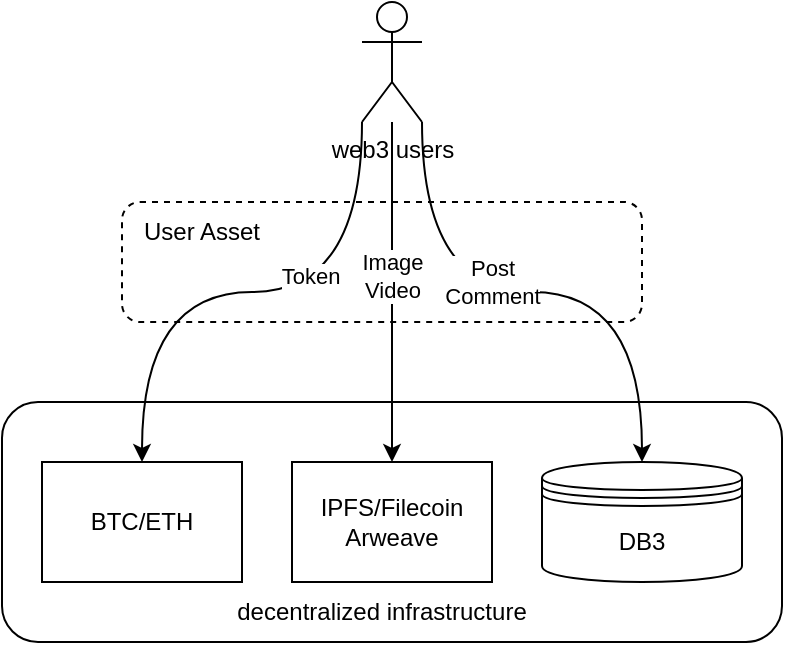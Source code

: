 <mxfile version="15.4.0" type="device"><diagram id="gtNHWnxdkgB9CYN3SvPO" name="Page-1"><mxGraphModel dx="1106" dy="997" grid="0" gridSize="10" guides="1" tooltips="1" connect="1" arrows="1" fold="1" page="1" pageScale="1" pageWidth="827" pageHeight="1169" math="0" shadow="0"><root><mxCell id="0"/><mxCell id="1" parent="0"/><mxCell id="lLtBPlN1QBo-kXLzdG5X-13" value="" style="rounded=1;whiteSpace=wrap;html=1;strokeColor=default;dashed=1;" vertex="1" parent="1"><mxGeometry x="270" y="250" width="260" height="60" as="geometry"/></mxCell><mxCell id="lLtBPlN1QBo-kXLzdG5X-3" value="" style="rounded=1;whiteSpace=wrap;html=1;" vertex="1" parent="1"><mxGeometry x="210" y="350" width="390" height="120" as="geometry"/></mxCell><mxCell id="lLtBPlN1QBo-kXLzdG5X-1" value="BTC/ETH" style="rounded=0;whiteSpace=wrap;html=1;" vertex="1" parent="1"><mxGeometry x="230" y="380" width="100" height="60" as="geometry"/></mxCell><mxCell id="lLtBPlN1QBo-kXLzdG5X-2" value="DB3" style="shape=datastore;whiteSpace=wrap;html=1;" vertex="1" parent="1"><mxGeometry x="480" y="380" width="100" height="60" as="geometry"/></mxCell><mxCell id="lLtBPlN1QBo-kXLzdG5X-4" value="decentralized infrastructure" style="text;html=1;strokeColor=none;fillColor=none;align=center;verticalAlign=middle;whiteSpace=wrap;rounded=0;" vertex="1" parent="1"><mxGeometry x="325" y="440" width="150" height="30" as="geometry"/></mxCell><mxCell id="lLtBPlN1QBo-kXLzdG5X-5" value="IPFS/Filecoin&lt;br&gt;Arweave" style="rounded=0;whiteSpace=wrap;html=1;" vertex="1" parent="1"><mxGeometry x="355" y="380" width="100" height="60" as="geometry"/></mxCell><mxCell id="lLtBPlN1QBo-kXLzdG5X-7" style="edgeStyle=orthogonalEdgeStyle;rounded=0;orthogonalLoop=1;jettySize=auto;html=1;curved=1;exitX=0;exitY=1;exitDx=0;exitDy=0;exitPerimeter=0;" edge="1" parent="1" source="lLtBPlN1QBo-kXLzdG5X-6" target="lLtBPlN1QBo-kXLzdG5X-1"><mxGeometry relative="1" as="geometry"/></mxCell><mxCell id="lLtBPlN1QBo-kXLzdG5X-8" value="Token" style="edgeLabel;html=1;align=center;verticalAlign=middle;resizable=0;points=[];" vertex="1" connectable="0" parent="lLtBPlN1QBo-kXLzdG5X-7"><mxGeometry x="-0.207" y="-8" relative="1" as="geometry"><mxPoint as="offset"/></mxGeometry></mxCell><mxCell id="lLtBPlN1QBo-kXLzdG5X-9" style="edgeStyle=orthogonalEdgeStyle;curved=1;rounded=0;orthogonalLoop=1;jettySize=auto;html=1;" edge="1" parent="1" source="lLtBPlN1QBo-kXLzdG5X-6" target="lLtBPlN1QBo-kXLzdG5X-5"><mxGeometry relative="1" as="geometry"/></mxCell><mxCell id="lLtBPlN1QBo-kXLzdG5X-10" value="Image&lt;br&gt;Video" style="edgeLabel;html=1;align=center;verticalAlign=middle;resizable=0;points=[];" vertex="1" connectable="0" parent="lLtBPlN1QBo-kXLzdG5X-9"><mxGeometry x="-0.094" relative="1" as="geometry"><mxPoint as="offset"/></mxGeometry></mxCell><mxCell id="lLtBPlN1QBo-kXLzdG5X-11" style="edgeStyle=orthogonalEdgeStyle;curved=1;rounded=0;orthogonalLoop=1;jettySize=auto;html=1;entryX=0.5;entryY=0;entryDx=0;entryDy=0;exitX=1;exitY=1;exitDx=0;exitDy=0;exitPerimeter=0;" edge="1" parent="1" source="lLtBPlN1QBo-kXLzdG5X-6" target="lLtBPlN1QBo-kXLzdG5X-2"><mxGeometry relative="1" as="geometry"/></mxCell><mxCell id="lLtBPlN1QBo-kXLzdG5X-12" value="Post &lt;br&gt;Comment" style="edgeLabel;html=1;align=center;verticalAlign=middle;resizable=0;points=[];" vertex="1" connectable="0" parent="lLtBPlN1QBo-kXLzdG5X-11"><mxGeometry x="-0.221" y="14" relative="1" as="geometry"><mxPoint x="11" y="9" as="offset"/></mxGeometry></mxCell><mxCell id="lLtBPlN1QBo-kXLzdG5X-6" value="web3 users" style="shape=umlActor;verticalLabelPosition=bottom;verticalAlign=top;html=1;outlineConnect=0;" vertex="1" parent="1"><mxGeometry x="390" y="150" width="30" height="60" as="geometry"/></mxCell><mxCell id="lLtBPlN1QBo-kXLzdG5X-17" value="User Asset" style="text;html=1;strokeColor=none;fillColor=none;align=center;verticalAlign=middle;whiteSpace=wrap;rounded=0;dashed=1;" vertex="1" parent="1"><mxGeometry x="270" y="250" width="80" height="30" as="geometry"/></mxCell></root></mxGraphModel></diagram></mxfile>